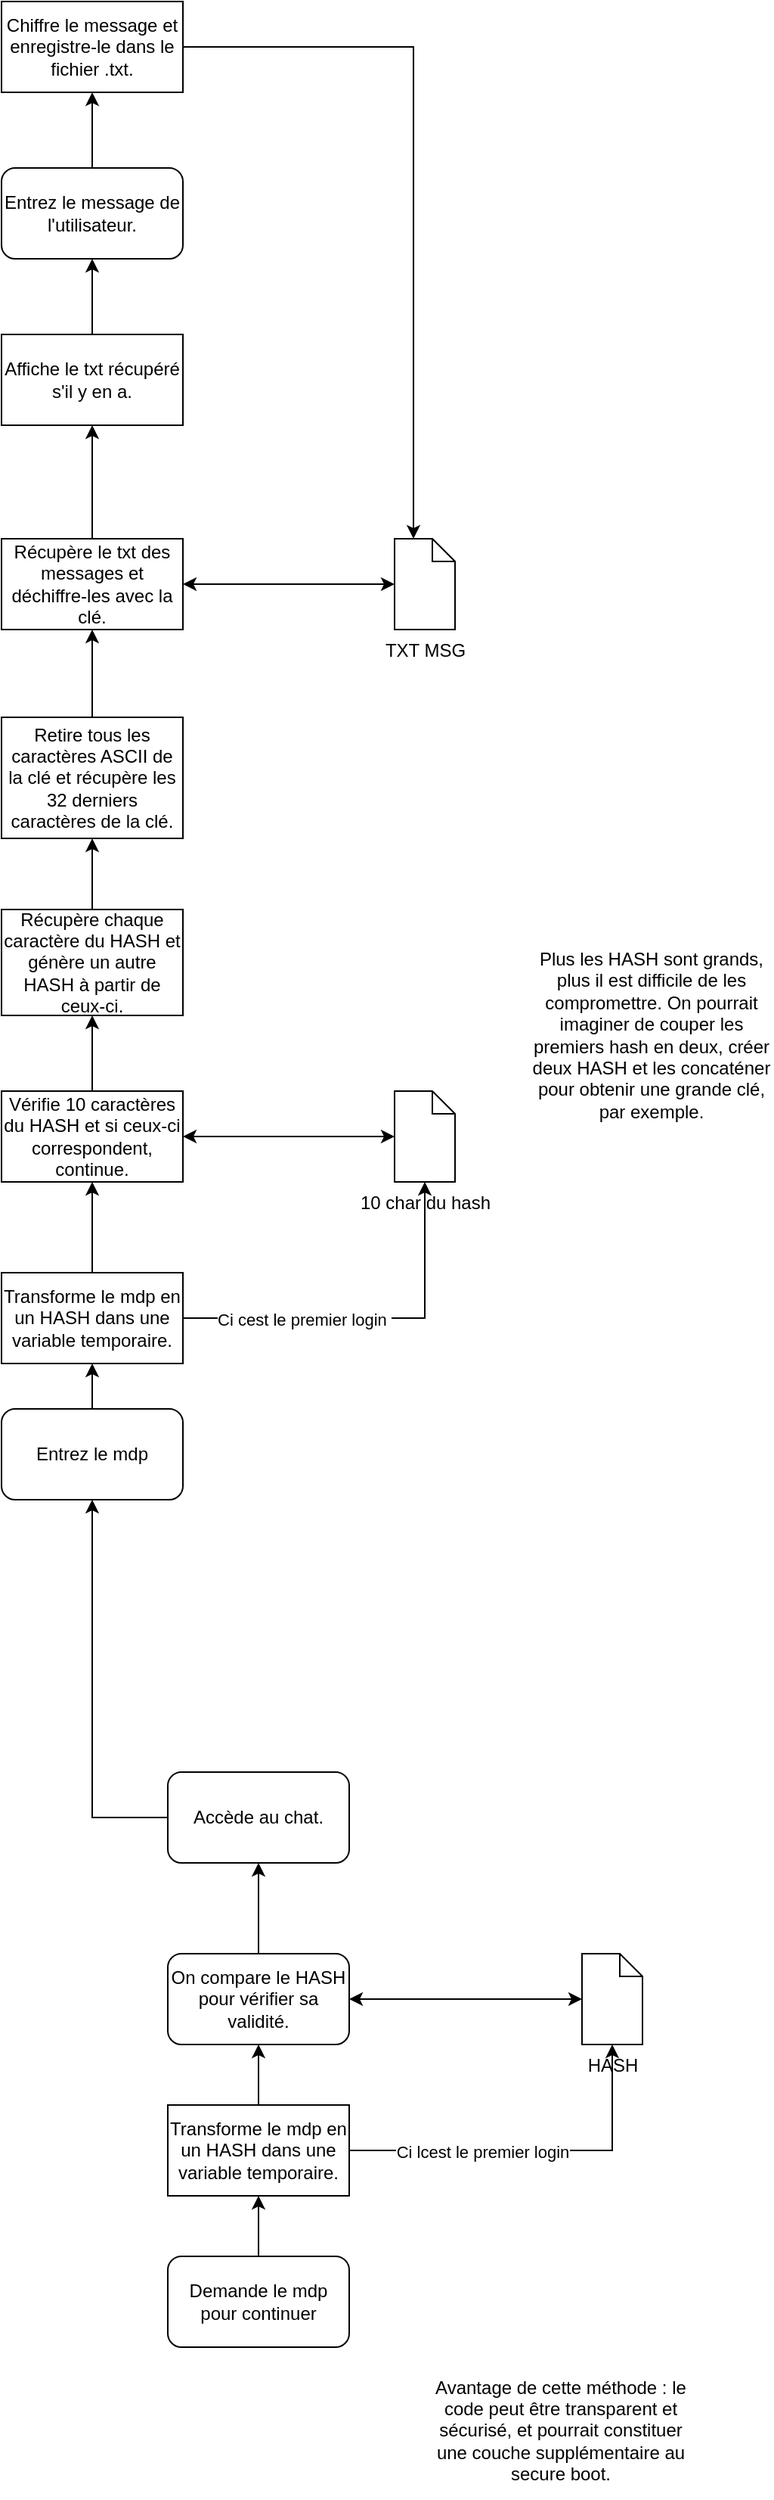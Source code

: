 <mxfile version="21.5.0" type="device">
  <diagram name="Page-1" id="6X8RbDpEI84VSe6D49C8">
    <mxGraphModel dx="1418" dy="2004" grid="1" gridSize="10" guides="1" tooltips="1" connect="1" arrows="1" fold="1" page="1" pageScale="1" pageWidth="827" pageHeight="1169" math="0" shadow="0">
      <root>
        <mxCell id="0" />
        <mxCell id="1" parent="0" />
        <mxCell id="s79YdKbr_bM9OvfMAuBh-2" value="HASH" style="shape=mxgraph.bpmn.data;labelPosition=center;verticalLabelPosition=bottom;align=center;verticalAlign=top;size=15;html=1;" vertex="1" parent="1">
          <mxGeometry x="394" y="340" width="40" height="60" as="geometry" />
        </mxCell>
        <mxCell id="s79YdKbr_bM9OvfMAuBh-8" style="edgeStyle=orthogonalEdgeStyle;rounded=0;orthogonalLoop=1;jettySize=auto;html=1;entryX=0.5;entryY=1;entryDx=0;entryDy=0;" edge="1" parent="1" source="s79YdKbr_bM9OvfMAuBh-4" target="s79YdKbr_bM9OvfMAuBh-5">
          <mxGeometry relative="1" as="geometry" />
        </mxCell>
        <mxCell id="s79YdKbr_bM9OvfMAuBh-4" value="Demande le mdp pour continuer" style="rounded=1;whiteSpace=wrap;html=1;" vertex="1" parent="1">
          <mxGeometry x="120" y="540" width="120" height="60" as="geometry" />
        </mxCell>
        <mxCell id="s79YdKbr_bM9OvfMAuBh-9" style="edgeStyle=orthogonalEdgeStyle;rounded=0;orthogonalLoop=1;jettySize=auto;html=1;entryX=0.5;entryY=1;entryDx=0;entryDy=0;" edge="1" parent="1" source="s79YdKbr_bM9OvfMAuBh-5" target="s79YdKbr_bM9OvfMAuBh-6">
          <mxGeometry relative="1" as="geometry" />
        </mxCell>
        <mxCell id="s79YdKbr_bM9OvfMAuBh-38" style="edgeStyle=orthogonalEdgeStyle;rounded=0;orthogonalLoop=1;jettySize=auto;html=1;entryX=0.5;entryY=1;entryDx=0;entryDy=0;entryPerimeter=0;" edge="1" parent="1" source="s79YdKbr_bM9OvfMAuBh-5" target="s79YdKbr_bM9OvfMAuBh-2">
          <mxGeometry relative="1" as="geometry" />
        </mxCell>
        <mxCell id="s79YdKbr_bM9OvfMAuBh-39" value="Ci lcest le premier login" style="edgeLabel;html=1;align=center;verticalAlign=middle;resizable=0;points=[];" vertex="1" connectable="0" parent="s79YdKbr_bM9OvfMAuBh-38">
          <mxGeometry x="-0.451" y="-1" relative="1" as="geometry">
            <mxPoint x="21" as="offset" />
          </mxGeometry>
        </mxCell>
        <mxCell id="s79YdKbr_bM9OvfMAuBh-5" value="Transforme le mdp en un HASH dans une variable temporaire." style="rounded=0;whiteSpace=wrap;html=1;" vertex="1" parent="1">
          <mxGeometry x="120" y="440" width="120" height="60" as="geometry" />
        </mxCell>
        <mxCell id="s79YdKbr_bM9OvfMAuBh-11" style="edgeStyle=orthogonalEdgeStyle;rounded=0;orthogonalLoop=1;jettySize=auto;html=1;entryX=0.5;entryY=1;entryDx=0;entryDy=0;" edge="1" parent="1" source="s79YdKbr_bM9OvfMAuBh-6" target="s79YdKbr_bM9OvfMAuBh-10">
          <mxGeometry relative="1" as="geometry" />
        </mxCell>
        <mxCell id="s79YdKbr_bM9OvfMAuBh-6" value="On compare le HASH pour vérifier sa validité." style="rounded=1;whiteSpace=wrap;html=1;" vertex="1" parent="1">
          <mxGeometry x="120" y="340" width="120" height="60" as="geometry" />
        </mxCell>
        <mxCell id="s79YdKbr_bM9OvfMAuBh-7" value="" style="endArrow=classic;startArrow=classic;html=1;rounded=0;exitX=1;exitY=0.5;exitDx=0;exitDy=0;entryX=0;entryY=0.5;entryDx=0;entryDy=0;entryPerimeter=0;" edge="1" parent="1" source="s79YdKbr_bM9OvfMAuBh-6" target="s79YdKbr_bM9OvfMAuBh-2">
          <mxGeometry width="50" height="50" relative="1" as="geometry">
            <mxPoint x="300" y="450" as="sourcePoint" />
            <mxPoint x="350" y="400" as="targetPoint" />
          </mxGeometry>
        </mxCell>
        <mxCell id="s79YdKbr_bM9OvfMAuBh-13" style="edgeStyle=orthogonalEdgeStyle;rounded=0;orthogonalLoop=1;jettySize=auto;html=1;entryX=0.5;entryY=1;entryDx=0;entryDy=0;" edge="1" parent="1" source="s79YdKbr_bM9OvfMAuBh-10" target="s79YdKbr_bM9OvfMAuBh-14">
          <mxGeometry relative="1" as="geometry">
            <mxPoint x="70" y="160" as="targetPoint" />
            <Array as="points">
              <mxPoint x="70" y="250" />
            </Array>
          </mxGeometry>
        </mxCell>
        <mxCell id="s79YdKbr_bM9OvfMAuBh-10" value="Accède au chat." style="rounded=1;whiteSpace=wrap;html=1;" vertex="1" parent="1">
          <mxGeometry x="120" y="220" width="120" height="60" as="geometry" />
        </mxCell>
        <mxCell id="s79YdKbr_bM9OvfMAuBh-27" style="edgeStyle=orthogonalEdgeStyle;rounded=0;orthogonalLoop=1;jettySize=auto;html=1;entryX=0.5;entryY=1;entryDx=0;entryDy=0;" edge="1" parent="1" source="s79YdKbr_bM9OvfMAuBh-14" target="s79YdKbr_bM9OvfMAuBh-16">
          <mxGeometry relative="1" as="geometry" />
        </mxCell>
        <mxCell id="s79YdKbr_bM9OvfMAuBh-14" value="Entrez le mdp" style="rounded=1;whiteSpace=wrap;html=1;" vertex="1" parent="1">
          <mxGeometry x="10" y="-20" width="120" height="60" as="geometry" />
        </mxCell>
        <mxCell id="s79YdKbr_bM9OvfMAuBh-34" style="edgeStyle=orthogonalEdgeStyle;rounded=0;orthogonalLoop=1;jettySize=auto;html=1;entryX=0.5;entryY=1;entryDx=0;entryDy=0;" edge="1" parent="1" source="s79YdKbr_bM9OvfMAuBh-16" target="s79YdKbr_bM9OvfMAuBh-32">
          <mxGeometry relative="1" as="geometry" />
        </mxCell>
        <mxCell id="s79YdKbr_bM9OvfMAuBh-40" style="edgeStyle=orthogonalEdgeStyle;rounded=0;orthogonalLoop=1;jettySize=auto;html=1;entryX=0.5;entryY=1;entryDx=0;entryDy=0;entryPerimeter=0;" edge="1" parent="1" source="s79YdKbr_bM9OvfMAuBh-16" target="s79YdKbr_bM9OvfMAuBh-31">
          <mxGeometry relative="1" as="geometry" />
        </mxCell>
        <mxCell id="s79YdKbr_bM9OvfMAuBh-43" value="Ci cest le premier login&amp;nbsp;" style="edgeLabel;html=1;align=center;verticalAlign=middle;resizable=0;points=[];" vertex="1" connectable="0" parent="s79YdKbr_bM9OvfMAuBh-40">
          <mxGeometry x="-0.472" y="-1" relative="1" as="geometry">
            <mxPoint x="14" as="offset" />
          </mxGeometry>
        </mxCell>
        <mxCell id="s79YdKbr_bM9OvfMAuBh-16" value="Transforme le mdp en un HASH dans une variable temporaire." style="rounded=0;whiteSpace=wrap;html=1;" vertex="1" parent="1">
          <mxGeometry x="10" y="-110" width="120" height="60" as="geometry" />
        </mxCell>
        <mxCell id="s79YdKbr_bM9OvfMAuBh-29" style="edgeStyle=orthogonalEdgeStyle;rounded=0;orthogonalLoop=1;jettySize=auto;html=1;entryX=0.5;entryY=1;entryDx=0;entryDy=0;" edge="1" parent="1" source="s79YdKbr_bM9OvfMAuBh-21" target="s79YdKbr_bM9OvfMAuBh-49">
          <mxGeometry relative="1" as="geometry">
            <mxPoint x="70" y="-665" as="targetPoint" />
          </mxGeometry>
        </mxCell>
        <mxCell id="s79YdKbr_bM9OvfMAuBh-21" value="Récupère le txt des messages et déchiffre-les avec la clé." style="rounded=0;whiteSpace=wrap;html=1;" vertex="1" parent="1">
          <mxGeometry x="10" y="-595" width="120" height="60" as="geometry" />
        </mxCell>
        <mxCell id="s79YdKbr_bM9OvfMAuBh-22" value="TXT MSG" style="shape=mxgraph.bpmn.data;labelPosition=center;verticalLabelPosition=bottom;align=center;verticalAlign=top;size=15;html=1;" vertex="1" parent="1">
          <mxGeometry x="270" y="-595" width="40" height="60" as="geometry" />
        </mxCell>
        <mxCell id="s79YdKbr_bM9OvfMAuBh-25" value="" style="endArrow=classic;startArrow=classic;html=1;rounded=0;exitX=1;exitY=0.5;exitDx=0;exitDy=0;entryX=0;entryY=0.5;entryDx=0;entryDy=0;entryPerimeter=0;" edge="1" parent="1" source="s79YdKbr_bM9OvfMAuBh-21" target="s79YdKbr_bM9OvfMAuBh-22">
          <mxGeometry width="50" height="50" relative="1" as="geometry">
            <mxPoint x="130" y="-515" as="sourcePoint" />
            <mxPoint x="284" y="-515" as="targetPoint" />
          </mxGeometry>
        </mxCell>
        <mxCell id="s79YdKbr_bM9OvfMAuBh-31" value="10 char du hash" style="shape=mxgraph.bpmn.data;labelPosition=center;verticalLabelPosition=bottom;align=center;verticalAlign=top;size=15;html=1;" vertex="1" parent="1">
          <mxGeometry x="270" y="-230" width="40" height="60" as="geometry" />
        </mxCell>
        <mxCell id="s79YdKbr_bM9OvfMAuBh-46" style="edgeStyle=orthogonalEdgeStyle;rounded=0;orthogonalLoop=1;jettySize=auto;html=1;entryX=0.5;entryY=1;entryDx=0;entryDy=0;" edge="1" parent="1" source="s79YdKbr_bM9OvfMAuBh-32" target="s79YdKbr_bM9OvfMAuBh-44">
          <mxGeometry relative="1" as="geometry" />
        </mxCell>
        <mxCell id="s79YdKbr_bM9OvfMAuBh-32" value="Vérifie 10 caractères du HASH et si ceux-ci correspondent, continue." style="rounded=0;whiteSpace=wrap;html=1;" vertex="1" parent="1">
          <mxGeometry x="10" y="-230" width="120" height="60" as="geometry" />
        </mxCell>
        <mxCell id="s79YdKbr_bM9OvfMAuBh-33" value="" style="endArrow=classic;startArrow=classic;html=1;rounded=0;exitX=1;exitY=0.5;exitDx=0;exitDy=0;entryX=0;entryY=0.5;entryDx=0;entryDy=0;entryPerimeter=0;" edge="1" parent="1" source="s79YdKbr_bM9OvfMAuBh-32" target="s79YdKbr_bM9OvfMAuBh-31">
          <mxGeometry width="50" height="50" relative="1" as="geometry">
            <mxPoint x="130" y="-240" as="sourcePoint" />
            <mxPoint x="270" y="-240" as="targetPoint" />
          </mxGeometry>
        </mxCell>
        <mxCell id="s79YdKbr_bM9OvfMAuBh-36" value="Plus les HASH sont grands, plus il est difficile de les compromettre. On pourrait imaginer de couper les premiers hash en deux, créer deux HASH et les concaténer pour obtenir une grande clé, par exemple." style="text;html=1;strokeColor=none;fillColor=none;align=center;verticalAlign=middle;whiteSpace=wrap;rounded=0;" vertex="1" parent="1">
          <mxGeometry x="360" y="-330" width="160" height="125" as="geometry" />
        </mxCell>
        <mxCell id="s79YdKbr_bM9OvfMAuBh-37" value="Avantage de cette méthode : le code peut être transparent et sécurisé, et pourrait constituer une couche supplémentaire au secure boot." style="text;html=1;strokeColor=none;fillColor=none;align=center;verticalAlign=middle;whiteSpace=wrap;rounded=0;" vertex="1" parent="1">
          <mxGeometry x="290" y="610" width="180" height="90" as="geometry" />
        </mxCell>
        <mxCell id="s79YdKbr_bM9OvfMAuBh-47" style="edgeStyle=orthogonalEdgeStyle;rounded=0;orthogonalLoop=1;jettySize=auto;html=1;entryX=0.5;entryY=1;entryDx=0;entryDy=0;" edge="1" parent="1" source="s79YdKbr_bM9OvfMAuBh-44" target="s79YdKbr_bM9OvfMAuBh-45">
          <mxGeometry relative="1" as="geometry" />
        </mxCell>
        <mxCell id="s79YdKbr_bM9OvfMAuBh-44" value="Récupère chaque caractère du HASH et génère un autre HASH à partir de ceux-ci." style="rounded=0;whiteSpace=wrap;html=1;" vertex="1" parent="1">
          <mxGeometry x="10" y="-350" width="120" height="70" as="geometry" />
        </mxCell>
        <mxCell id="s79YdKbr_bM9OvfMAuBh-48" style="edgeStyle=orthogonalEdgeStyle;rounded=0;orthogonalLoop=1;jettySize=auto;html=1;entryX=0.5;entryY=1;entryDx=0;entryDy=0;" edge="1" parent="1" source="s79YdKbr_bM9OvfMAuBh-45" target="s79YdKbr_bM9OvfMAuBh-21">
          <mxGeometry relative="1" as="geometry" />
        </mxCell>
        <mxCell id="s79YdKbr_bM9OvfMAuBh-45" value="Retire tous les caractères ASCII de la clé et récupère les 32 derniers caractères de la clé." style="rounded=0;whiteSpace=wrap;html=1;" vertex="1" parent="1">
          <mxGeometry x="10" y="-477" width="120" height="80" as="geometry" />
        </mxCell>
        <mxCell id="s79YdKbr_bM9OvfMAuBh-51" style="edgeStyle=orthogonalEdgeStyle;rounded=0;orthogonalLoop=1;jettySize=auto;html=1;entryX=0.5;entryY=1;entryDx=0;entryDy=0;" edge="1" parent="1" source="s79YdKbr_bM9OvfMAuBh-49" target="s79YdKbr_bM9OvfMAuBh-50">
          <mxGeometry relative="1" as="geometry">
            <mxPoint x="70" y="-770" as="targetPoint" />
          </mxGeometry>
        </mxCell>
        <mxCell id="s79YdKbr_bM9OvfMAuBh-49" value="Affiche le txt récupéré s&#39;il y en a." style="rounded=0;whiteSpace=wrap;html=1;" vertex="1" parent="1">
          <mxGeometry x="10" y="-730" width="120" height="60" as="geometry" />
        </mxCell>
        <mxCell id="s79YdKbr_bM9OvfMAuBh-53" style="edgeStyle=orthogonalEdgeStyle;rounded=0;orthogonalLoop=1;jettySize=auto;html=1;entryX=0.5;entryY=1;entryDx=0;entryDy=0;" edge="1" parent="1" source="s79YdKbr_bM9OvfMAuBh-50" target="s79YdKbr_bM9OvfMAuBh-52">
          <mxGeometry relative="1" as="geometry" />
        </mxCell>
        <mxCell id="s79YdKbr_bM9OvfMAuBh-50" value="Entrez le message de l&#39;utilisateur." style="rounded=1;whiteSpace=wrap;html=1;" vertex="1" parent="1">
          <mxGeometry x="10" y="-840" width="120" height="60" as="geometry" />
        </mxCell>
        <mxCell id="s79YdKbr_bM9OvfMAuBh-54" style="edgeStyle=orthogonalEdgeStyle;rounded=0;orthogonalLoop=1;jettySize=auto;html=1;entryX=0;entryY=0;entryDx=12.5;entryDy=0;entryPerimeter=0;" edge="1" parent="1" source="s79YdKbr_bM9OvfMAuBh-52" target="s79YdKbr_bM9OvfMAuBh-22">
          <mxGeometry relative="1" as="geometry" />
        </mxCell>
        <mxCell id="s79YdKbr_bM9OvfMAuBh-52" value="Chiffre le message et enregistre-le dans le fichier .txt." style="rounded=0;whiteSpace=wrap;html=1;" vertex="1" parent="1">
          <mxGeometry x="10" y="-950" width="120" height="60" as="geometry" />
        </mxCell>
      </root>
    </mxGraphModel>
  </diagram>
</mxfile>
